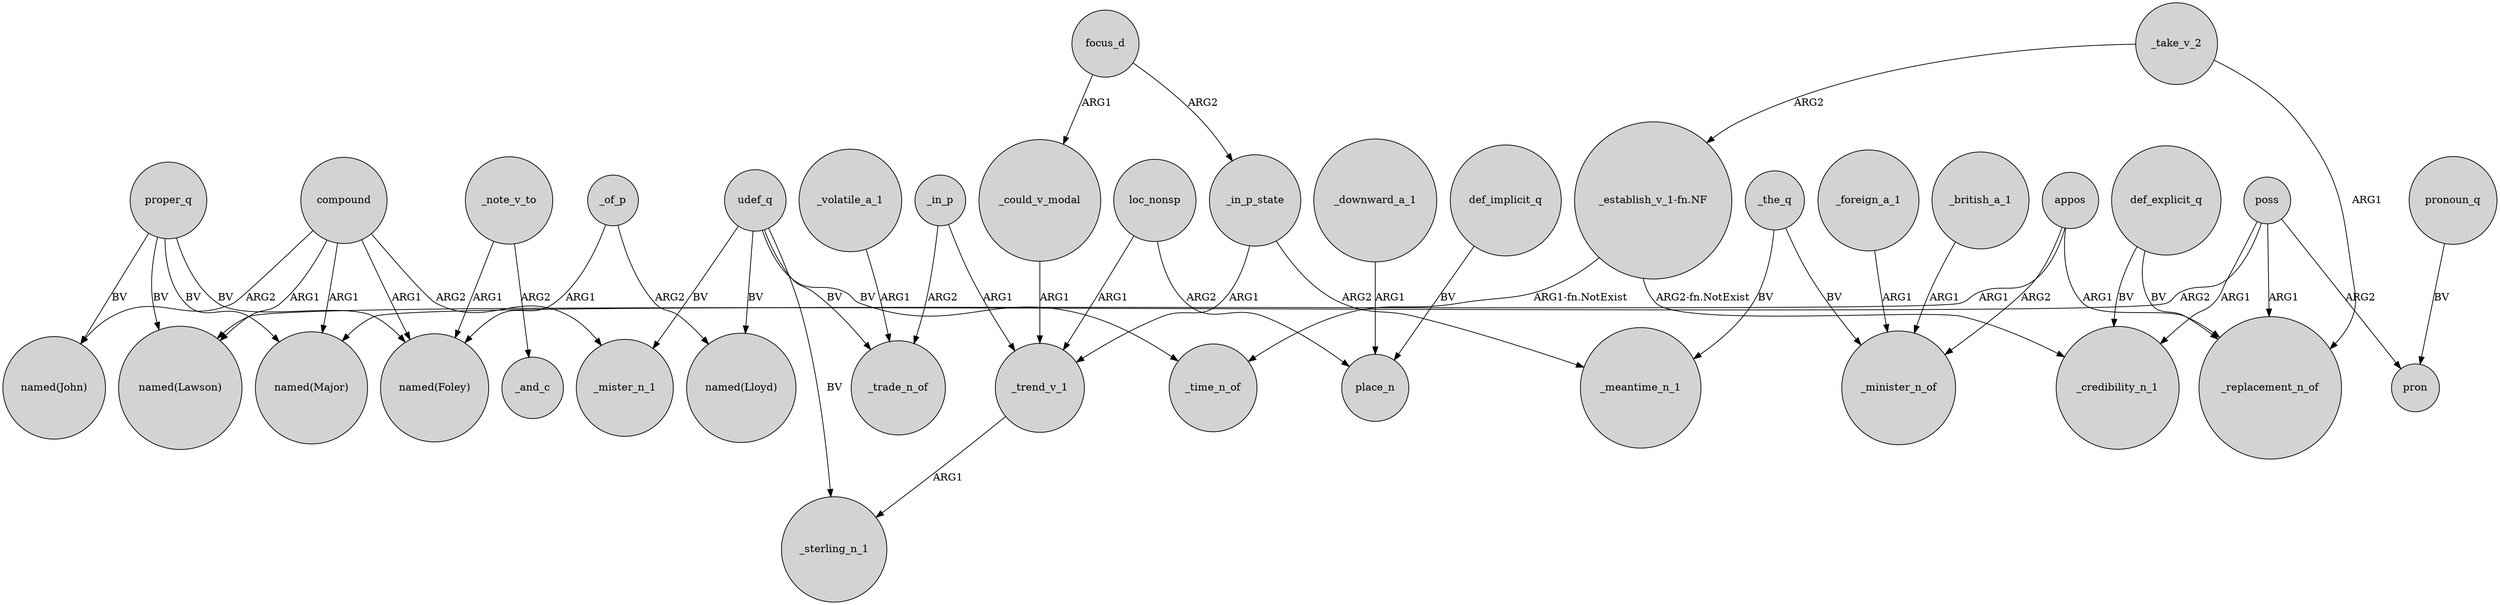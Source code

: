 digraph {
	node [shape=circle style=filled]
	compound -> "named(John)" [label=ARG2]
	loc_nonsp -> _trend_v_1 [label=ARG1]
	compound -> "named(Foley)" [label=ARG1]
	def_explicit_q -> _credibility_n_1 [label=BV]
	udef_q -> _trade_n_of [label=BV]
	udef_q -> "named(Lloyd)" [label=BV]
	poss -> pron [label=ARG2]
	_in_p_state -> _trend_v_1 [label=ARG1]
	poss -> _replacement_n_of [label=ARG1]
	poss -> "named(Lawson)" [label=ARG2]
	compound -> _mister_n_1 [label=ARG2]
	proper_q -> "named(Major)" [label=BV]
	focus_d -> _in_p_state [label=ARG2]
	_the_q -> _meantime_n_1 [label=BV]
	udef_q -> _mister_n_1 [label=BV]
	focus_d -> _could_v_modal [label=ARG1]
	def_implicit_q -> place_n [label=BV]
	proper_q -> "named(Foley)" [label=BV]
	_foreign_a_1 -> _minister_n_of [label=ARG1]
	_in_p_state -> _meantime_n_1 [label=ARG2]
	_of_p -> "named(Foley)" [label=ARG1]
	pronoun_q -> pron [label=BV]
	_the_q -> _minister_n_of [label=BV]
	_british_a_1 -> _minister_n_of [label=ARG1]
	_take_v_2 -> _replacement_n_of [label=ARG1]
	_could_v_modal -> _trend_v_1 [label=ARG1]
	_in_p -> _trend_v_1 [label=ARG1]
	poss -> _credibility_n_1 [label=ARG1]
	udef_q -> _sterling_n_1 [label=BV]
	udef_q -> _time_n_of [label=BV]
	compound -> "named(Lawson)" [label=ARG1]
	proper_q -> "named(Lawson)" [label=BV]
	_trend_v_1 -> _sterling_n_1 [label=ARG1]
	_volatile_a_1 -> _trade_n_of [label=ARG1]
	appos -> _replacement_n_of [label=ARG1]
	_take_v_2 -> "_establish_v_1-fn.NF" [label=ARG2]
	_note_v_to -> _and_c [label=ARG2]
	"_establish_v_1-fn.NF" -> _credibility_n_1 [label="ARG2-fn.NotExist"]
	_of_p -> "named(Lloyd)" [label=ARG2]
	loc_nonsp -> place_n [label=ARG2]
	_in_p -> _trade_n_of [label=ARG2]
	appos -> _minister_n_of [label=ARG2]
	compound -> "named(Major)" [label=ARG1]
	_note_v_to -> "named(Foley)" [label=ARG1]
	proper_q -> "named(John)" [label=BV]
	def_explicit_q -> _replacement_n_of [label=BV]
	_downward_a_1 -> place_n [label=ARG1]
	appos -> "named(Major)" [label=ARG1]
	"_establish_v_1-fn.NF" -> _time_n_of [label="ARG1-fn.NotExist"]
}
